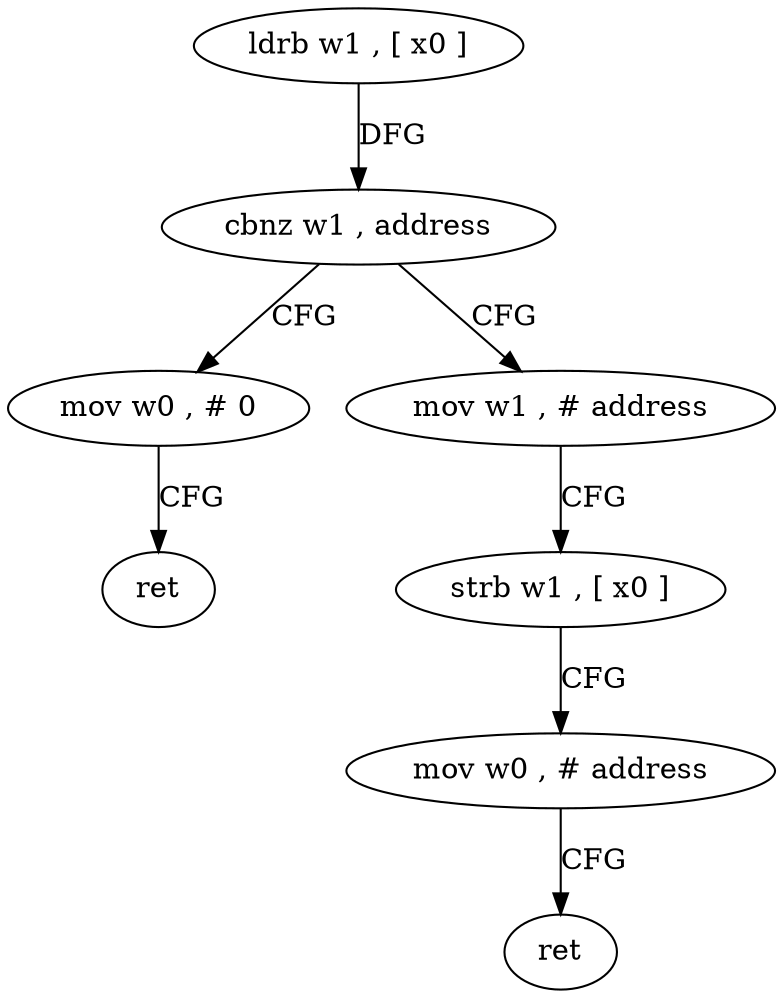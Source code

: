 digraph "func" {
"179968" [label = "ldrb w1 , [ x0 ]" ]
"179972" [label = "cbnz w1 , address" ]
"179992" [label = "mov w0 , # 0" ]
"179976" [label = "mov w1 , # address" ]
"179996" [label = "ret" ]
"179980" [label = "strb w1 , [ x0 ]" ]
"179984" [label = "mov w0 , # address" ]
"179988" [label = "ret" ]
"179968" -> "179972" [ label = "DFG" ]
"179972" -> "179992" [ label = "CFG" ]
"179972" -> "179976" [ label = "CFG" ]
"179992" -> "179996" [ label = "CFG" ]
"179976" -> "179980" [ label = "CFG" ]
"179980" -> "179984" [ label = "CFG" ]
"179984" -> "179988" [ label = "CFG" ]
}
